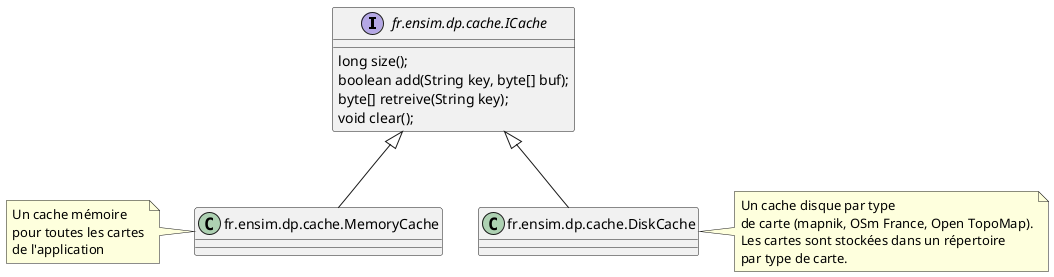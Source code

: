 @startuml
set namespaceSeparator none

interface fr.ensim.dp.cache.ICache {
  long size();
  boolean add(String key, byte[] buf);
  byte[] retreive(String key);
  void clear();
}
Class fr.ensim.dp.cache.MemoryCache
note left of fr.ensim.dp.cache.MemoryCache
Un cache mémoire
pour toutes les cartes
de l'application
end note

Class fr.ensim.dp.cache.DiskCache
note right of fr.ensim.dp.cache.DiskCache
Un cache disque par type
de carte (mapnik, OSm France, Open TopoMap).
Les cartes sont stockées dans un répertoire
par type de carte.
end note

fr.ensim.dp.cache.ICache <|-- fr.ensim.dp.cache.MemoryCache
fr.ensim.dp.cache.ICache <|-- fr.ensim.dp.cache.DiskCache

@enduml
